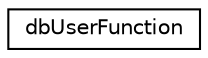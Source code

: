 digraph "Graphical Class Hierarchy"
{
 // INTERACTIVE_SVG=YES
 // LATEX_PDF_SIZE
  edge [fontname="Helvetica",fontsize="10",labelfontname="Helvetica",labelfontsize="10"];
  node [fontname="Helvetica",fontsize="10",shape=record];
  rankdir="LR";
  Node0 [label="dbUserFunction",height=0.2,width=0.4,color="black", fillcolor="white", style="filled",URL="$classdbUserFunction.html",tooltip=" "];
}
